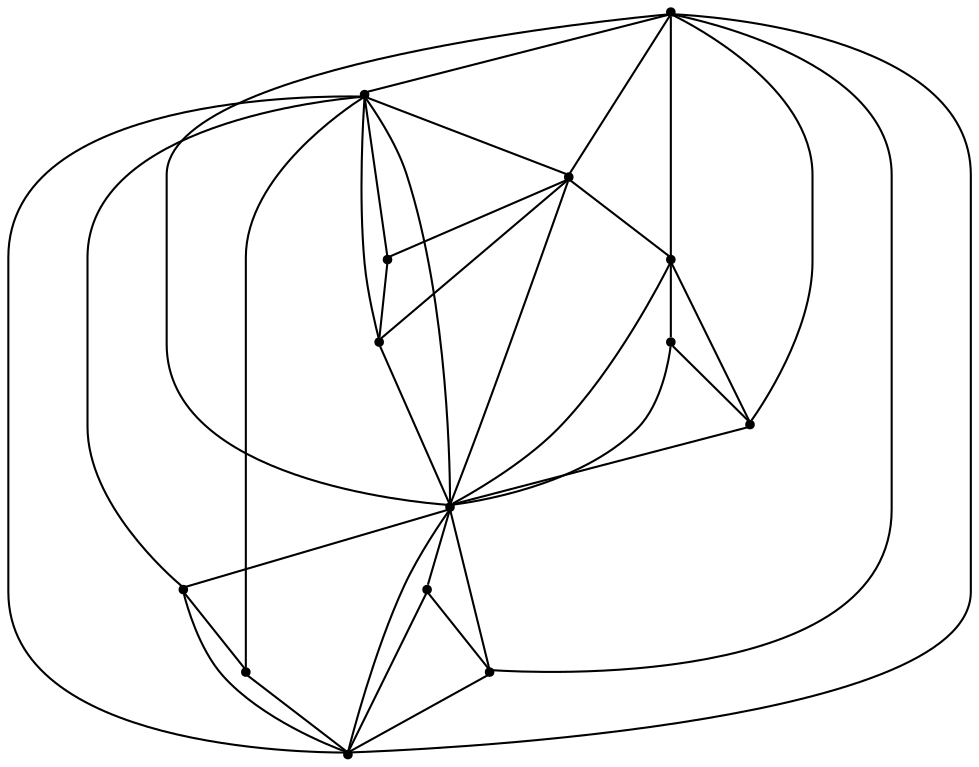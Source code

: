 graph {
  node [shape=point,comment="{\"directed\":false,\"doi\":\"10.1007/978-3-642-11805-0_29\",\"figure\":\"3\"}"]

  v0 [pos="1466.1013712801675,691.8860782507696"]
  v1 [pos="1002.338431543158,691.8860782507696"]
  v2 [pos="1317.4178624234457,838.6254639596651"]
  v3 [pos="1187.8437304474587,877.3214080810548"]
  v4 [pos="1305.3623803072196,756.665213844993"]
  v5 [pos="1208.8989691091138,715.6835199529474"]
  v6 [pos="1248.6896569895189,995.3185546875001"]
  v7 [pos="1243.8666454936183,920.5871557062322"]
  v8 [pos="1236.6320964369663,779.5651124896425"]
  v9 [pos="1234.2198802031287,1078.206961337003"]
  v10 [pos="1171.825582223345,898.6417869799064"]
  v11 [pos="1150.2261749977288,905.8359541459516"]
  v12 [pos="1164.2845698511876,815.7242084849964"]
  v13 [pos="1144.9931389150695,759.0744351473721"]

  v0 -- v1 [id="-1",pos="1466.1013712801675,691.8860782507696 1002.338431543158,691.8860782507696 1002.338431543158,691.8860782507696 1002.338431543158,691.8860782507696"]
  v1 -- v11 [id="-2",pos="1002.338431543158,691.8860782507696 1150.2261749977288,905.8359541459516 1150.2261749977288,905.8359541459516 1150.2261749977288,905.8359541459516"]
  v1 -- v9 [id="-3",pos="1002.338431543158,691.8860782507696 1234.2198802031287,1078.206961337003 1234.2198802031287,1078.206961337003 1234.2198802031287,1078.206961337003"]
  v13 -- v1 [id="-4",pos="1144.9931389150695,759.0744351473721 1002.338431543158,691.8860782507696 1002.338431543158,691.8860782507696 1002.338431543158,691.8860782507696"]
  v13 -- v5 [id="-5",pos="1144.9931389150695,759.0744351473721 1208.8989691091138,715.6835199529474 1208.8989691091138,715.6835199529474 1208.8989691091138,715.6835199529474"]
  v11 -- v10 [id="-6",pos="1150.2261749977288,905.8359541459516 1171.825582223345,898.6417869799064 1171.825582223345,898.6417869799064 1171.825582223345,898.6417869799064"]
  v12 -- v13 [id="-7",pos="1164.2845698511876,815.7242084849964 1144.9931389150695,759.0744351473721 1144.9931389150695,759.0744351473721 1144.9931389150695,759.0744351473721"]
  v12 -- v1 [id="-8",pos="1164.2845698511876,815.7242084849964 1002.338431543158,691.8860782507696 1002.338431543158,691.8860782507696 1002.338431543158,691.8860782507696"]
  v12 -- v5 [id="-9",pos="1164.2845698511876,815.7242084849964 1208.8989691091138,715.6835199529474 1208.8989691091138,715.6835199529474 1208.8989691091138,715.6835199529474"]
  v10 -- v3 [id="-10",pos="1171.825582223345,898.6417869799064 1187.8437304474587,877.3214080810548 1187.8437304474587,877.3214080810548 1187.8437304474587,877.3214080810548"]
  v10 -- v1 [id="-11",pos="1171.825582223345,898.6417869799064 1002.338431543158,691.8860782507696 1002.338431543158,691.8860782507696 1002.338431543158,691.8860782507696"]
  v3 -- v12 [id="-12",pos="1187.8437304474587,877.3214080810548 1164.2845698511876,815.7242084849964 1164.2845698511876,815.7242084849964 1164.2845698511876,815.7242084849964"]
  v3 -- v5 [id="-13",pos="1187.8437304474587,877.3214080810548 1208.8989691091138,715.6835199529474 1208.8989691091138,715.6835199529474 1208.8989691091138,715.6835199529474"]
  v3 -- v4 [id="-14",pos="1187.8437304474587,877.3214080810548 1305.3623803072196,756.665213844993 1305.3623803072196,756.665213844993 1305.3623803072196,756.665213844993"]
  v3 -- v8 [id="-15",pos="1187.8437304474587,877.3214080810548 1236.6320964369663,779.5651124896425 1236.6320964369663,779.5651124896425 1236.6320964369663,779.5651124896425"]
  v3 -- v0 [id="-16",pos="1187.8437304474587,877.3214080810548 1466.1013712801675,691.8860782507696 1466.1013712801675,691.8860782507696 1466.1013712801675,691.8860782507696"]
  v3 -- v1 [id="-17",pos="1187.8437304474587,877.3214080810548 1002.338431543158,691.8860782507696 1002.338431543158,691.8860782507696 1002.338431543158,691.8860782507696"]
  v5 -- v1 [id="-18",pos="1208.8989691091138,715.6835199529474 1002.338431543158,691.8860782507696 1002.338431543158,691.8860782507696 1002.338431543158,691.8860782507696"]
  v5 -- v0 [id="-19",pos="1208.8989691091138,715.6835199529474 1466.1013712801675,691.8860782507696 1466.1013712801675,691.8860782507696 1466.1013712801675,691.8860782507696"]
  v9 -- v6 [id="-20",pos="1234.2198802031287,1078.206961337003 1248.6896569895189,995.3185546875001 1248.6896569895189,995.3185546875001 1248.6896569895189,995.3185546875001"]
  v9 -- v11 [id="-21",pos="1234.2198802031287,1078.206961337003 1150.2261749977288,905.8359541459516 1150.2261749977288,905.8359541459516 1150.2261749977288,905.8359541459516"]
  v9 -- v10 [id="-22",pos="1234.2198802031287,1078.206961337003 1171.825582223345,898.6417869799064 1171.825582223345,898.6417869799064 1171.825582223345,898.6417869799064"]
  v9 -- v0 [id="-23",pos="1234.2198802031287,1078.206961337003 1466.1013712801675,691.8860782507696 1466.1013712801675,691.8860782507696 1466.1013712801675,691.8860782507696"]
  v9 -- v3 [id="-24",pos="1234.2198802031287,1078.206961337003 1187.8437304474587,877.3214080810548 1187.8437304474587,877.3214080810548 1187.8437304474587,877.3214080810548"]
  v8 -- v5 [id="-25",pos="1236.6320964369663,779.5651124896425 1208.8989691091138,715.6835199529474 1208.8989691091138,715.6835199529474 1208.8989691091138,715.6835199529474"]
  v8 -- v4 [id="-26",pos="1236.6320964369663,779.5651124896425 1305.3623803072196,756.665213844993 1305.3623803072196,756.665213844993 1305.3623803072196,756.665213844993"]
  v7 -- v2 [id="-27",pos="1243.8666454936183,920.5871557062322 1317.4178624234457,838.6254639596651 1317.4178624234457,838.6254639596651 1317.4178624234457,838.6254639596651"]
  v7 -- v3 [id="-28",pos="1243.8666454936183,920.5871557062322 1187.8437304474587,877.3214080810548 1187.8437304474587,877.3214080810548 1187.8437304474587,877.3214080810548"]
  v6 -- v3 [id="-29",pos="1248.6896569895189,995.3185546875001 1187.8437304474587,877.3214080810548 1187.8437304474587,877.3214080810548 1187.8437304474587,877.3214080810548"]
  v6 -- v2 [id="-30",pos="1248.6896569895189,995.3185546875001 1317.4178624234457,838.6254639596651 1317.4178624234457,838.6254639596651 1317.4178624234457,838.6254639596651"]
  v6 -- v0 [id="-31",pos="1248.6896569895189,995.3185546875001 1466.1013712801675,691.8860782507696 1466.1013712801675,691.8860782507696 1466.1013712801675,691.8860782507696"]
  v6 -- v7 [id="-32",pos="1248.6896569895189,995.3185546875001 1243.8666454936183,920.5871557062322 1243.8666454936183,920.5871557062322 1243.8666454936183,920.5871557062322"]
  v4 -- v0 [id="-33",pos="1305.3623803072196,756.665213844993 1466.1013712801675,691.8860782507696 1466.1013712801675,691.8860782507696 1466.1013712801675,691.8860782507696"]
  v4 -- v5 [id="-34",pos="1305.3623803072196,756.665213844993 1208.8989691091138,715.6835199529474 1208.8989691091138,715.6835199529474 1208.8989691091138,715.6835199529474"]
  v2 -- v3 [id="-35",pos="1317.4178624234457,838.6254639596651 1187.8437304474587,877.3214080810548 1187.8437304474587,877.3214080810548 1187.8437304474587,877.3214080810548"]
  v2 -- v0 [id="-36",pos="1317.4178624234457,838.6254639596651 1466.1013712801675,691.8860782507696 1466.1013712801675,691.8860782507696 1466.1013712801675,691.8860782507696"]
}